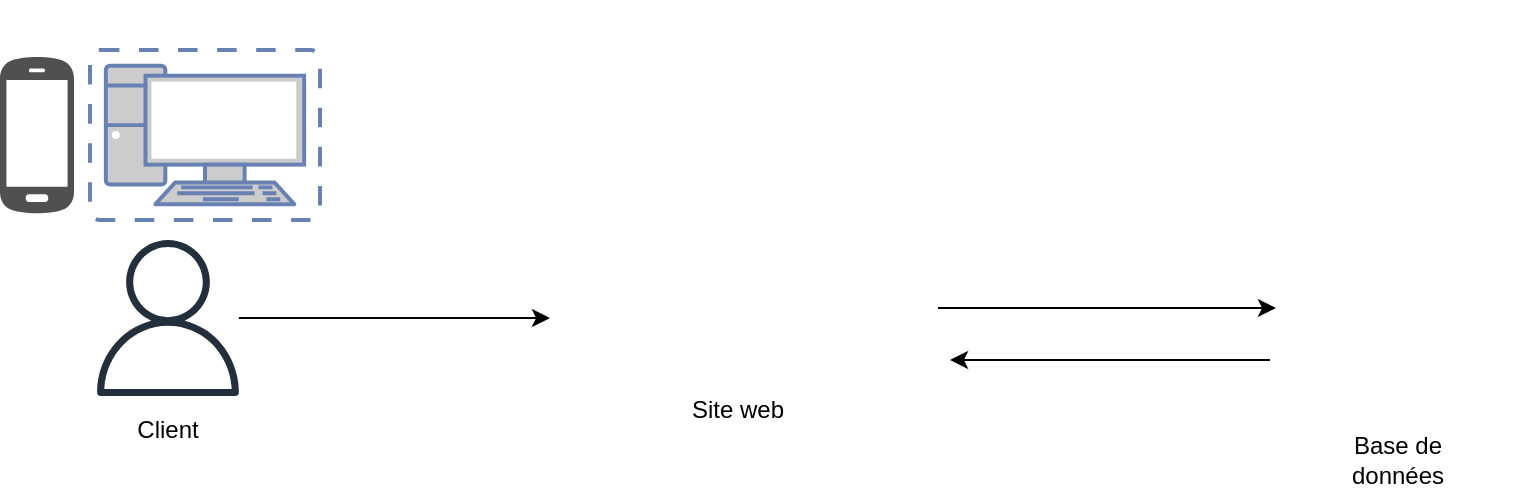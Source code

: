 <mxfile version="22.1.11" type="github">
  <diagram name="Page-1" id="Kw-FQ069hlyt6fVbykpz">
    <mxGraphModel dx="1194" dy="705" grid="1" gridSize="10" guides="1" tooltips="1" connect="1" arrows="1" fold="1" page="1" pageScale="1" pageWidth="827" pageHeight="1169" math="0" shadow="0">
      <root>
        <mxCell id="0" />
        <mxCell id="1" parent="0" />
        <mxCell id="ktf-S5T0pv7cnyKSIM4K-1" value="" style="shape=image;verticalLabelPosition=bottom;labelBackgroundColor=default;verticalAlign=top;aspect=fixed;imageAspect=0;image=https://s.w.org/style/images/about/WordPress-logotype-alternative.png;" vertex="1" parent="1">
          <mxGeometry x="314" y="440" width="200" height="108" as="geometry" />
        </mxCell>
        <mxCell id="ktf-S5T0pv7cnyKSIM4K-4" value="" style="shape=image;verticalLabelPosition=bottom;labelBackgroundColor=default;verticalAlign=top;aspect=fixed;imageAspect=0;image=https://cdn-icons-png.flaticon.com/512/149/149749.png;" vertex="1" parent="1">
          <mxGeometry x="683" y="433" width="122" height="122" as="geometry" />
        </mxCell>
        <mxCell id="ktf-S5T0pv7cnyKSIM4K-5" value="" style="endArrow=classic;html=1;rounded=0;entryX=0;entryY=0.5;entryDx=0;entryDy=0;exitX=1;exitY=0.5;exitDx=0;exitDy=0;" edge="1" parent="1" source="ktf-S5T0pv7cnyKSIM4K-1" target="ktf-S5T0pv7cnyKSIM4K-4">
          <mxGeometry width="50" height="50" relative="1" as="geometry">
            <mxPoint x="316" y="533" as="sourcePoint" />
            <mxPoint x="366" y="483" as="targetPoint" />
            <Array as="points" />
          </mxGeometry>
        </mxCell>
        <mxCell id="ktf-S5T0pv7cnyKSIM4K-6" value="" style="endArrow=classic;html=1;rounded=0;" edge="1" parent="1">
          <mxGeometry width="50" height="50" relative="1" as="geometry">
            <mxPoint x="680" y="520" as="sourcePoint" />
            <mxPoint x="520" y="520" as="targetPoint" />
          </mxGeometry>
        </mxCell>
        <mxCell id="ktf-S5T0pv7cnyKSIM4K-7" value="Site web" style="text;strokeColor=none;align=center;fillColor=none;html=1;verticalAlign=middle;whiteSpace=wrap;rounded=0;" vertex="1" parent="1">
          <mxGeometry x="384" y="530" width="60" height="30" as="geometry" />
        </mxCell>
        <mxCell id="ktf-S5T0pv7cnyKSIM4K-11" value="" style="sketch=0;outlineConnect=0;fontColor=#232F3E;gradientColor=none;fillColor=#232F3D;strokeColor=none;dashed=0;verticalLabelPosition=bottom;verticalAlign=top;align=center;html=1;fontSize=12;fontStyle=0;aspect=fixed;pointerEvents=1;shape=mxgraph.aws4.user;" vertex="1" parent="1">
          <mxGeometry x="90" y="460" width="78" height="78" as="geometry" />
        </mxCell>
        <mxCell id="ktf-S5T0pv7cnyKSIM4K-13" value="" style="shape=image;verticalLabelPosition=bottom;labelBackgroundColor=default;verticalAlign=top;aspect=fixed;imageAspect=0;image=https://upload.wikimedia.org/wikipedia/commons/thumb/b/ba/Stripe_Logo%2C_revised_2016.svg/2560px-Stripe_Logo%2C_revised_2016.svg.png;" vertex="1" parent="1">
          <mxGeometry x="430" y="446.08" width="75" height="35.75" as="geometry" />
        </mxCell>
        <mxCell id="ktf-S5T0pv7cnyKSIM4K-14" value="" style="endArrow=classic;html=1;rounded=0;" edge="1" parent="1" source="ktf-S5T0pv7cnyKSIM4K-11">
          <mxGeometry width="50" height="50" relative="1" as="geometry">
            <mxPoint x="360" y="600" as="sourcePoint" />
            <mxPoint x="320" y="499" as="targetPoint" />
          </mxGeometry>
        </mxCell>
        <mxCell id="ktf-S5T0pv7cnyKSIM4K-15" value="Client" style="text;strokeColor=none;align=center;fillColor=none;html=1;verticalAlign=middle;whiteSpace=wrap;rounded=0;" vertex="1" parent="1">
          <mxGeometry x="99" y="540" width="60" height="30" as="geometry" />
        </mxCell>
        <mxCell id="ktf-S5T0pv7cnyKSIM4K-17" value="" style="shape=image;verticalLabelPosition=bottom;labelBackgroundColor=default;verticalAlign=top;aspect=fixed;imageAspect=0;image=https://upload.wikimedia.org/wikipedia/fr/thumb/6/62/MySQL.svg/2560px-MySQL.svg.png;" vertex="1" parent="1">
          <mxGeometry x="677.5" y="340.0" width="133" height="68.83" as="geometry" />
        </mxCell>
        <mxCell id="ktf-S5T0pv7cnyKSIM4K-18" value="" style="shape=image;verticalLabelPosition=bottom;labelBackgroundColor=default;verticalAlign=top;aspect=fixed;imageAspect=0;image=https://upload.wikimedia.org/wikipedia/commons/e/e7/Shopify_logo.svg;" vertex="1" parent="1">
          <mxGeometry x="300" y="450" width="94" height="27.91" as="geometry" />
        </mxCell>
        <mxCell id="ktf-S5T0pv7cnyKSIM4K-19" value="" style="fontColor=#0066CC;verticalAlign=top;verticalLabelPosition=bottom;labelPosition=center;align=center;html=1;outlineConnect=0;fillColor=#CCCCCC;strokeColor=#6881B3;gradientColor=none;gradientDirection=north;strokeWidth=2;shape=mxgraph.networks.virtual_pc;" vertex="1" parent="1">
          <mxGeometry x="90" y="365" width="115" height="85" as="geometry" />
        </mxCell>
        <mxCell id="ktf-S5T0pv7cnyKSIM4K-20" value="" style="sketch=0;pointerEvents=1;shadow=0;dashed=0;html=1;strokeColor=none;fillColor=#505050;labelPosition=center;verticalLabelPosition=bottom;verticalAlign=top;outlineConnect=0;align=center;shape=mxgraph.office.devices.cell_phone_android_proportional;" vertex="1" parent="1">
          <mxGeometry x="45" y="367.5" width="37" height="80" as="geometry" />
        </mxCell>
        <mxCell id="ktf-S5T0pv7cnyKSIM4K-21" value="Base de données" style="text;strokeColor=none;align=center;fillColor=none;html=1;verticalAlign=middle;whiteSpace=wrap;rounded=0;" vertex="1" parent="1">
          <mxGeometry x="714" y="555" width="60" height="30" as="geometry" />
        </mxCell>
      </root>
    </mxGraphModel>
  </diagram>
</mxfile>
